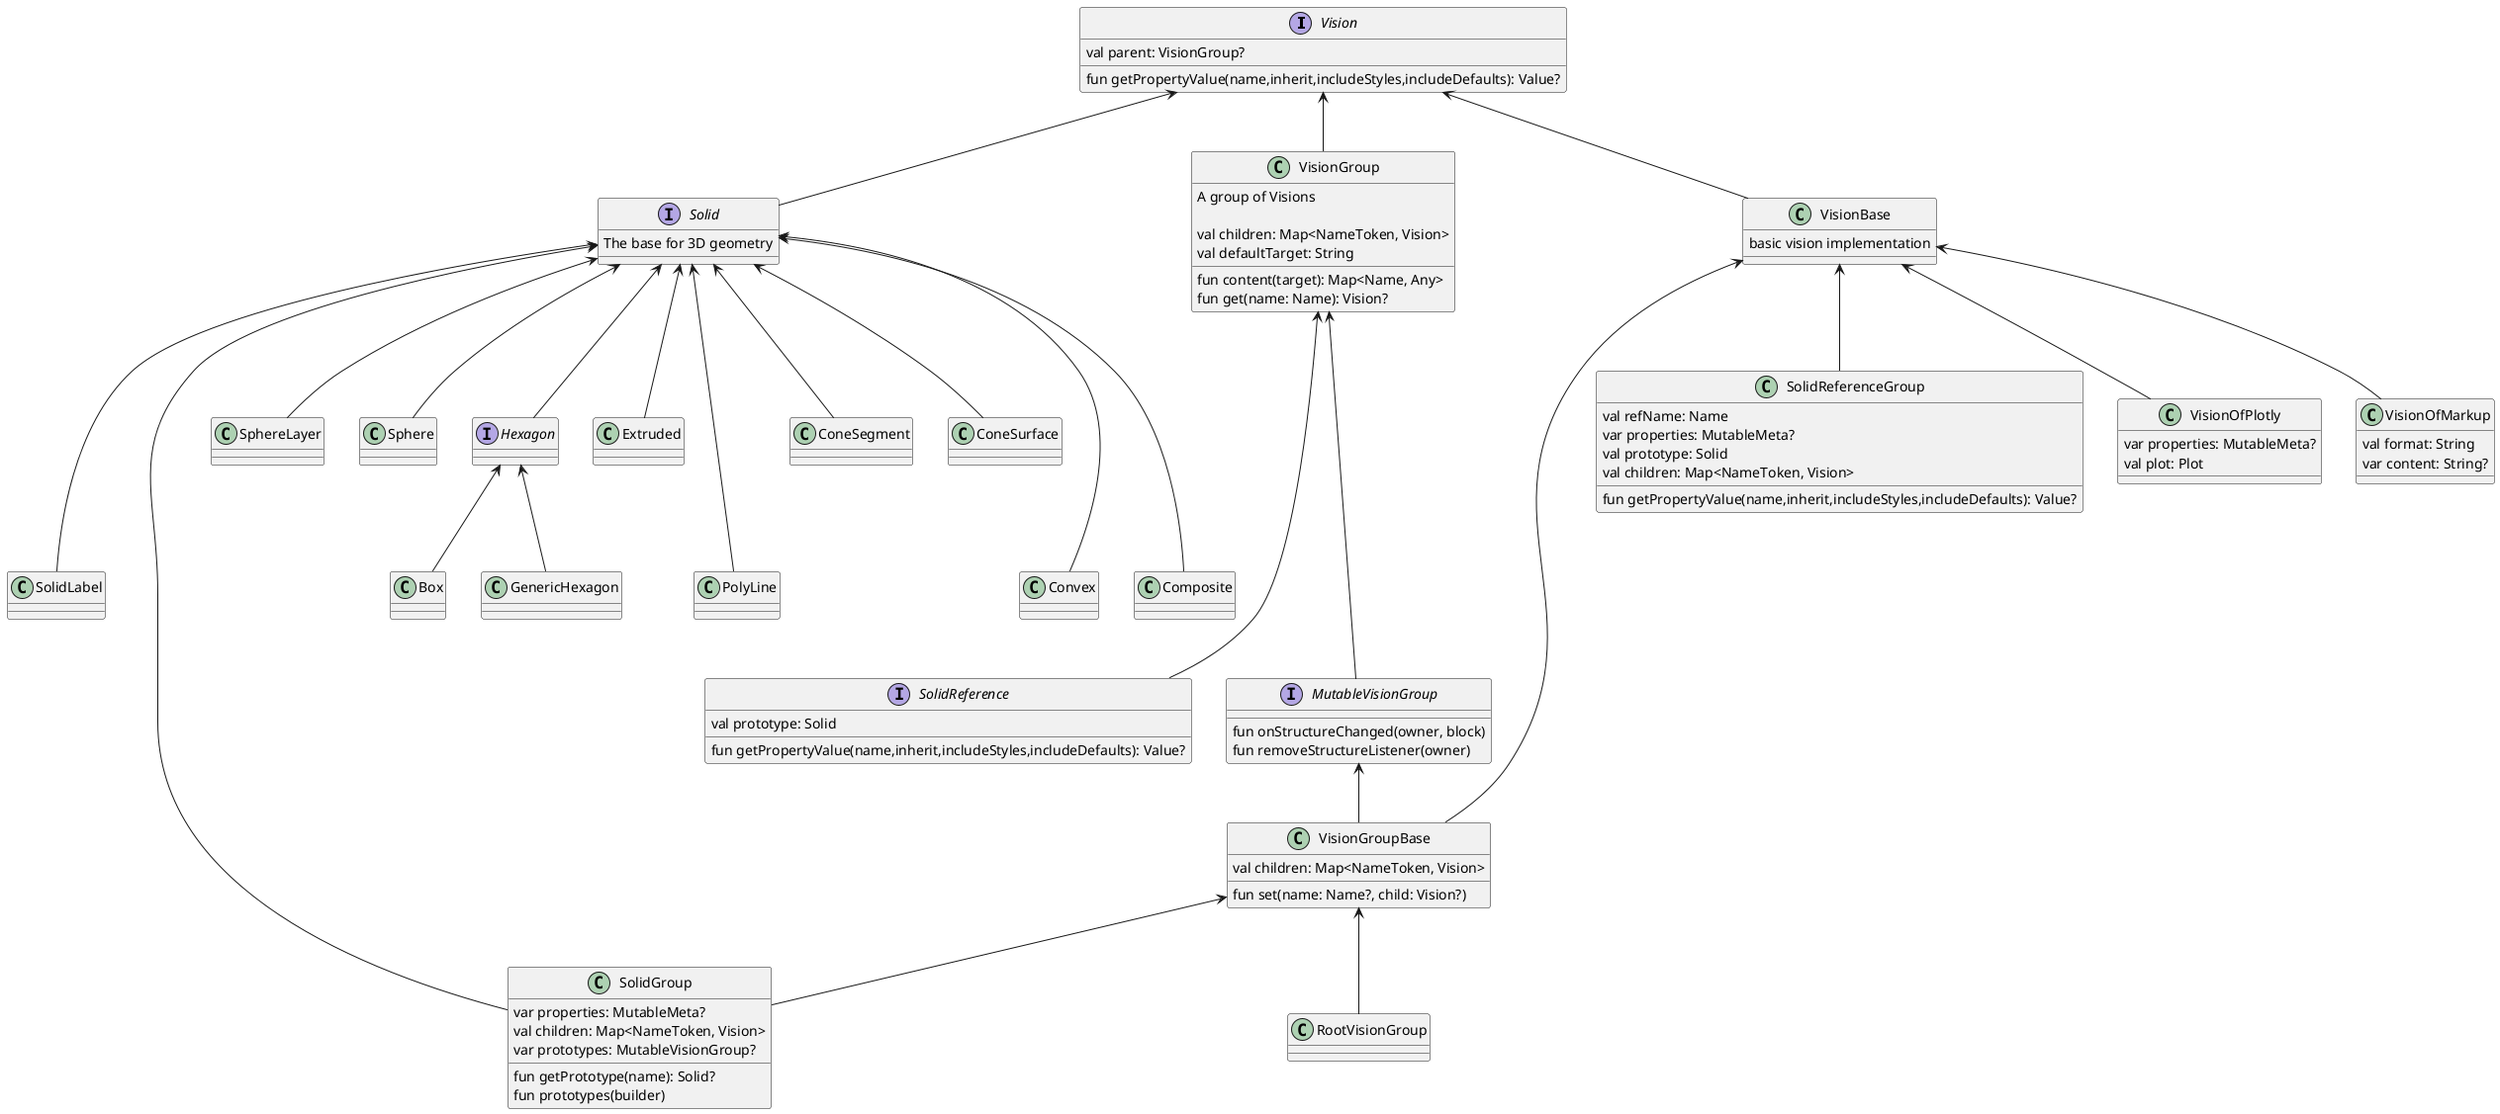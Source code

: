 @startuml
'https://plantuml.com/class-diagram

interface Vision{
    val parent: VisionGroup?
    fun getPropertyValue(name,inherit,includeStyles,includeDefaults): Value?
}

interface Solid{
    The base for 3D geometry
}
Vision <-- Solid

class VisionGroup{
    A group of Visions

    val children: Map<NameToken, Vision>
    val defaultTarget: String

    fun content(target): Map<Name, Any>
    fun get(name: Name): Vision?
}
Vision <-- VisionGroup

class VisionBase{
    basic vision implementation
}
Vision <-- VisionBase


class SolidLabel
Solid <--- SolidLabel

class SolidGroup{
    var properties: MutableMeta?
    val children: Map<NameToken, Vision>
    var prototypes: MutableVisionGroup?

    fun getPrototype(name): Solid?
    fun prototypes(builder)
}
Solid <--- SolidGroup
VisionGroupBase <-- SolidGroup

class SphereLayer
Solid <-- SphereLayer

class Sphere
Solid <-- Sphere

class Box
Hexagon <-- Box

class GenericHexagon
Hexagon <-- GenericHexagon

class Extruded
Solid <-- Extruded


class PolyLine
Solid <--- PolyLine


interface Hexagon
Solid <-- Hexagon

class ConeSegment
Solid <-- ConeSegment

class ConeSurface
Solid <-- ConeSurface


class Convex
Solid <--- Convex

class Composite
Solid <--- Composite


interface SolidReference{
    val prototype: Solid
    fun getPropertyValue(name,inherit,includeStyles,includeDefaults): Value?
}
VisionGroup <---- SolidReference

class SolidReferenceGroup{
    val refName: Name
    var properties: MutableMeta?
    val prototype: Solid
    val children: Map<NameToken, Vision>
    fun getPropertyValue(name,inherit,includeStyles,includeDefaults): Value?
}
VisionBase <-- SolidReferenceGroup

interface MutableVisionGroup{
    fun onStructureChanged(owner, block)
    fun removeStructureListener(owner)
}
VisionGroup <---- MutableVisionGroup

class VisionGroupBase{
    val children: Map<NameToken, Vision>
    fun set(name: Name?, child: Vision?)
}
VisionBase <-- VisionGroupBase
MutableVisionGroup <-- VisionGroupBase

class RootVisionGroup
VisionGroupBase <-- RootVisionGroup

class VisionOfPlotly{
     var properties: MutableMeta?
     val plot: Plot
}
VisionBase <-- VisionOfPlotly

class VisionOfMarkup{
    val format: String
    var content: String?
}
VisionBase <-- VisionOfMarkup
@enduml